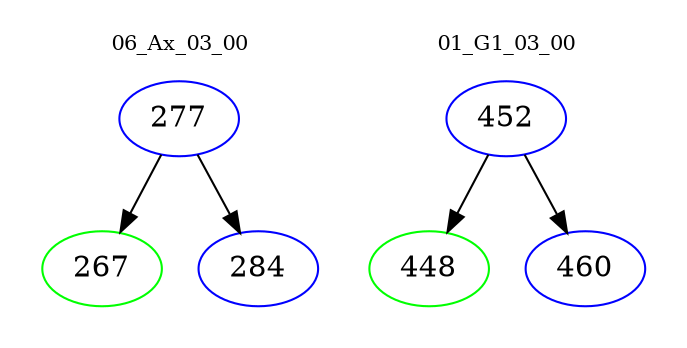 digraph{
subgraph cluster_0 {
color = white
label = "06_Ax_03_00";
fontsize=10;
T0_277 [label="277", color="blue"]
T0_277 -> T0_267 [color="black"]
T0_267 [label="267", color="green"]
T0_277 -> T0_284 [color="black"]
T0_284 [label="284", color="blue"]
}
subgraph cluster_1 {
color = white
label = "01_G1_03_00";
fontsize=10;
T1_452 [label="452", color="blue"]
T1_452 -> T1_448 [color="black"]
T1_448 [label="448", color="green"]
T1_452 -> T1_460 [color="black"]
T1_460 [label="460", color="blue"]
}
}
